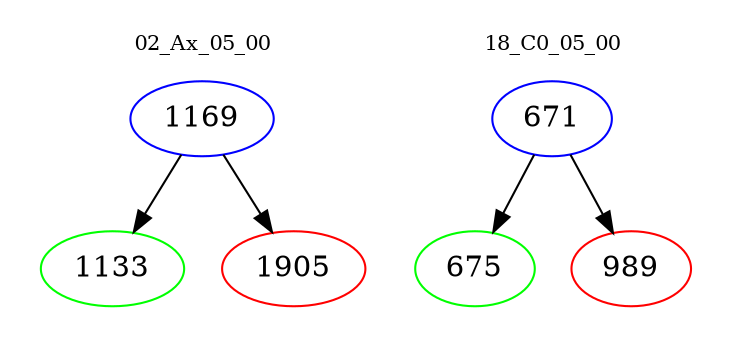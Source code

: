 digraph{
subgraph cluster_0 {
color = white
label = "02_Ax_05_00";
fontsize=10;
T0_1169 [label="1169", color="blue"]
T0_1169 -> T0_1133 [color="black"]
T0_1133 [label="1133", color="green"]
T0_1169 -> T0_1905 [color="black"]
T0_1905 [label="1905", color="red"]
}
subgraph cluster_1 {
color = white
label = "18_C0_05_00";
fontsize=10;
T1_671 [label="671", color="blue"]
T1_671 -> T1_675 [color="black"]
T1_675 [label="675", color="green"]
T1_671 -> T1_989 [color="black"]
T1_989 [label="989", color="red"]
}
}
